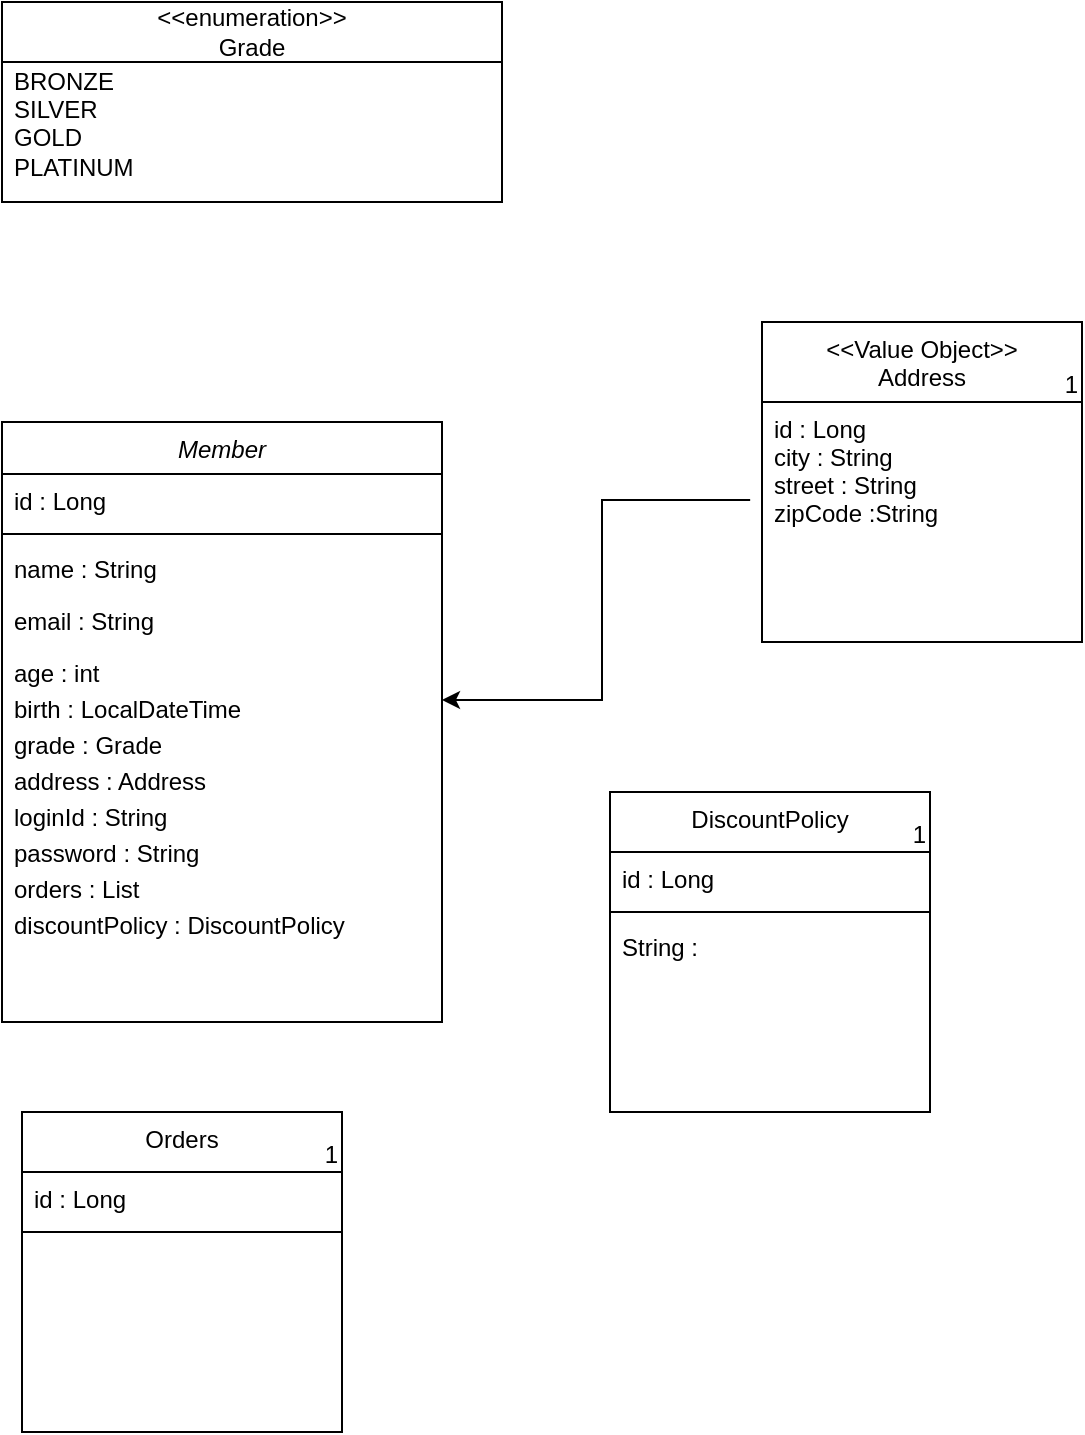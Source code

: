 <mxfile version="24.6.2" type="github">
  <diagram id="C5RBs43oDa-KdzZeNtuy" name="Page-1">
    <mxGraphModel dx="1482" dy="1988" grid="1" gridSize="10" guides="1" tooltips="1" connect="1" arrows="1" fold="1" page="1" pageScale="1" pageWidth="827" pageHeight="1169" math="0" shadow="0">
      <root>
        <mxCell id="WIyWlLk6GJQsqaUBKTNV-0" />
        <mxCell id="WIyWlLk6GJQsqaUBKTNV-1" parent="WIyWlLk6GJQsqaUBKTNV-0" />
        <mxCell id="zkfFHV4jXpPFQw0GAbJ--0" value="Member" style="swimlane;fontStyle=2;align=center;verticalAlign=top;childLayout=stackLayout;horizontal=1;startSize=26;horizontalStack=0;resizeParent=1;resizeLast=0;collapsible=1;marginBottom=0;rounded=0;shadow=0;strokeWidth=1;" parent="WIyWlLk6GJQsqaUBKTNV-1" vertex="1">
          <mxGeometry x="30" y="80" width="220" height="300" as="geometry">
            <mxRectangle x="230" y="140" width="160" height="26" as="alternateBounds" />
          </mxGeometry>
        </mxCell>
        <mxCell id="zkfFHV4jXpPFQw0GAbJ--1" value="id : Long" style="text;align=left;verticalAlign=top;spacingLeft=4;spacingRight=4;overflow=hidden;rotatable=0;points=[[0,0.5],[1,0.5]];portConstraint=eastwest;" parent="zkfFHV4jXpPFQw0GAbJ--0" vertex="1">
          <mxGeometry y="26" width="220" height="26" as="geometry" />
        </mxCell>
        <mxCell id="zkfFHV4jXpPFQw0GAbJ--4" value="" style="line;html=1;strokeWidth=1;align=left;verticalAlign=middle;spacingTop=-1;spacingLeft=3;spacingRight=3;rotatable=0;labelPosition=right;points=[];portConstraint=eastwest;" parent="zkfFHV4jXpPFQw0GAbJ--0" vertex="1">
          <mxGeometry y="52" width="220" height="8" as="geometry" />
        </mxCell>
        <mxCell id="f3WNfg0uJCd8kldbjhf3-0" value="name : String" style="text;align=left;verticalAlign=top;spacingLeft=4;spacingRight=4;overflow=hidden;rotatable=0;points=[[0,0.5],[1,0.5]];portConstraint=eastwest;rounded=0;shadow=0;html=0;" vertex="1" parent="zkfFHV4jXpPFQw0GAbJ--0">
          <mxGeometry y="60" width="220" height="26" as="geometry" />
        </mxCell>
        <mxCell id="f3WNfg0uJCd8kldbjhf3-1" value="email : String    &#xa;" style="text;align=left;verticalAlign=top;spacingLeft=4;spacingRight=4;overflow=hidden;rotatable=0;points=[[0,0.5],[1,0.5]];portConstraint=eastwest;rounded=0;shadow=0;html=0;" vertex="1" parent="zkfFHV4jXpPFQw0GAbJ--0">
          <mxGeometry y="86" width="220" height="26" as="geometry" />
        </mxCell>
        <mxCell id="zkfFHV4jXpPFQw0GAbJ--5" value="age : int" style="text;align=left;verticalAlign=top;spacingLeft=4;spacingRight=4;overflow=hidden;rotatable=0;points=[[0,0.5],[1,0.5]];portConstraint=eastwest;" parent="zkfFHV4jXpPFQw0GAbJ--0" vertex="1">
          <mxGeometry y="112" width="220" height="18" as="geometry" />
        </mxCell>
        <mxCell id="f3WNfg0uJCd8kldbjhf3-2" value="birth : LocalDateTime" style="text;align=left;verticalAlign=top;spacingLeft=4;spacingRight=4;overflow=hidden;rotatable=0;points=[[0,0.5],[1,0.5]];portConstraint=eastwest;" vertex="1" parent="zkfFHV4jXpPFQw0GAbJ--0">
          <mxGeometry y="130" width="220" height="18" as="geometry" />
        </mxCell>
        <mxCell id="f3WNfg0uJCd8kldbjhf3-3" value="grade : Grade" style="text;align=left;verticalAlign=top;spacingLeft=4;spacingRight=4;overflow=hidden;rotatable=0;points=[[0,0.5],[1,0.5]];portConstraint=eastwest;" vertex="1" parent="zkfFHV4jXpPFQw0GAbJ--0">
          <mxGeometry y="148" width="220" height="18" as="geometry" />
        </mxCell>
        <mxCell id="f3WNfg0uJCd8kldbjhf3-4" value="address : Address" style="text;align=left;verticalAlign=top;spacingLeft=4;spacingRight=4;overflow=hidden;rotatable=0;points=[[0,0.5],[1,0.5]];portConstraint=eastwest;" vertex="1" parent="zkfFHV4jXpPFQw0GAbJ--0">
          <mxGeometry y="166" width="220" height="18" as="geometry" />
        </mxCell>
        <mxCell id="f3WNfg0uJCd8kldbjhf3-5" value="loginId : String" style="text;align=left;verticalAlign=top;spacingLeft=4;spacingRight=4;overflow=hidden;rotatable=0;points=[[0,0.5],[1,0.5]];portConstraint=eastwest;" vertex="1" parent="zkfFHV4jXpPFQw0GAbJ--0">
          <mxGeometry y="184" width="220" height="18" as="geometry" />
        </mxCell>
        <mxCell id="f3WNfg0uJCd8kldbjhf3-6" value="password : String" style="text;align=left;verticalAlign=top;spacingLeft=4;spacingRight=4;overflow=hidden;rotatable=0;points=[[0,0.5],[1,0.5]];portConstraint=eastwest;" vertex="1" parent="zkfFHV4jXpPFQw0GAbJ--0">
          <mxGeometry y="202" width="220" height="18" as="geometry" />
        </mxCell>
        <mxCell id="f3WNfg0uJCd8kldbjhf3-35" value="orders : List" style="text;align=left;verticalAlign=top;spacingLeft=4;spacingRight=4;overflow=hidden;rotatable=0;points=[[0,0.5],[1,0.5]];portConstraint=eastwest;" vertex="1" parent="zkfFHV4jXpPFQw0GAbJ--0">
          <mxGeometry y="220" width="220" height="18" as="geometry" />
        </mxCell>
        <mxCell id="f3WNfg0uJCd8kldbjhf3-36" value="discountPolicy : DiscountPolicy" style="text;align=left;verticalAlign=top;spacingLeft=4;spacingRight=4;overflow=hidden;rotatable=0;points=[[0,0.5],[1,0.5]];portConstraint=eastwest;" vertex="1" parent="zkfFHV4jXpPFQw0GAbJ--0">
          <mxGeometry y="238" width="220" height="18" as="geometry" />
        </mxCell>
        <mxCell id="f3WNfg0uJCd8kldbjhf3-21" value="&lt;div&gt;&amp;lt;&amp;lt;enumeration&amp;gt;&amp;gt;&lt;/div&gt;Grade" style="swimlane;fontStyle=0;childLayout=stackLayout;horizontal=1;startSize=30;horizontalStack=0;resizeParent=1;resizeParentMax=0;resizeLast=0;collapsible=1;marginBottom=0;whiteSpace=wrap;html=1;" vertex="1" parent="WIyWlLk6GJQsqaUBKTNV-1">
          <mxGeometry x="30" y="-130" width="250" height="100" as="geometry" />
        </mxCell>
        <mxCell id="f3WNfg0uJCd8kldbjhf3-24" value="&lt;div&gt;BRONZE&lt;/div&gt;SILVER&lt;div&gt;GOLD&lt;/div&gt;&lt;div&gt;PLATINUM&lt;/div&gt;&lt;div&gt;&lt;br&gt;&lt;/div&gt;&lt;div&gt;&lt;br&gt;&lt;/div&gt;&lt;div&gt;&lt;br&gt;&lt;/div&gt;" style="text;strokeColor=none;fillColor=none;align=left;verticalAlign=middle;spacingLeft=4;spacingRight=4;overflow=hidden;points=[[0,0.5],[1,0.5]];portConstraint=eastwest;rotatable=0;whiteSpace=wrap;html=1;" vertex="1" parent="f3WNfg0uJCd8kldbjhf3-21">
          <mxGeometry y="30" width="250" height="70" as="geometry" />
        </mxCell>
        <mxCell id="f3WNfg0uJCd8kldbjhf3-39" style="edgeStyle=orthogonalEdgeStyle;rounded=0;orthogonalLoop=1;jettySize=auto;html=1;exitX=-0.037;exitY=0.49;exitDx=0;exitDy=0;entryX=1;entryY=0.5;entryDx=0;entryDy=0;exitPerimeter=0;" edge="1" parent="WIyWlLk6GJQsqaUBKTNV-1" source="f3WNfg0uJCd8kldbjhf3-49" target="f3WNfg0uJCd8kldbjhf3-2">
          <mxGeometry relative="1" as="geometry">
            <mxPoint x="508" y="201" as="sourcePoint" />
          </mxGeometry>
        </mxCell>
        <mxCell id="f3WNfg0uJCd8kldbjhf3-30" value="Orders" style="swimlane;fontStyle=0;align=center;verticalAlign=top;childLayout=stackLayout;horizontal=1;startSize=30;horizontalStack=0;resizeParent=1;resizeLast=0;collapsible=1;marginBottom=0;rounded=0;shadow=0;strokeWidth=1;" vertex="1" parent="WIyWlLk6GJQsqaUBKTNV-1">
          <mxGeometry x="40" y="425" width="160" height="160" as="geometry">
            <mxRectangle x="550" y="140" width="160" height="26" as="alternateBounds" />
          </mxGeometry>
        </mxCell>
        <mxCell id="f3WNfg0uJCd8kldbjhf3-31" value="1" style="resizable=0;align=right;verticalAlign=bottom;labelBackgroundColor=none;fontSize=12;" connectable="0" vertex="1" parent="f3WNfg0uJCd8kldbjhf3-30">
          <mxGeometry y="30" width="160" as="geometry" />
        </mxCell>
        <mxCell id="f3WNfg0uJCd8kldbjhf3-33" value="id : Long" style="text;align=left;verticalAlign=top;spacingLeft=4;spacingRight=4;overflow=hidden;rotatable=0;points=[[0,0.5],[1,0.5]];portConstraint=eastwest;rounded=0;shadow=0;html=0;" vertex="1" parent="f3WNfg0uJCd8kldbjhf3-30">
          <mxGeometry y="30" width="160" height="26" as="geometry" />
        </mxCell>
        <mxCell id="f3WNfg0uJCd8kldbjhf3-34" value="" style="line;html=1;strokeWidth=1;align=left;verticalAlign=middle;spacingTop=-1;spacingLeft=3;spacingRight=3;rotatable=0;labelPosition=right;points=[];portConstraint=eastwest;" vertex="1" parent="f3WNfg0uJCd8kldbjhf3-30">
          <mxGeometry y="56" width="160" height="8" as="geometry" />
        </mxCell>
        <mxCell id="f3WNfg0uJCd8kldbjhf3-42" value="DiscountPolicy" style="swimlane;fontStyle=0;align=center;verticalAlign=top;childLayout=stackLayout;horizontal=1;startSize=30;horizontalStack=0;resizeParent=1;resizeLast=0;collapsible=1;marginBottom=0;rounded=0;shadow=0;strokeWidth=1;" vertex="1" parent="WIyWlLk6GJQsqaUBKTNV-1">
          <mxGeometry x="334" y="265" width="160" height="160" as="geometry">
            <mxRectangle x="550" y="140" width="160" height="26" as="alternateBounds" />
          </mxGeometry>
        </mxCell>
        <mxCell id="f3WNfg0uJCd8kldbjhf3-43" value="1" style="resizable=0;align=right;verticalAlign=bottom;labelBackgroundColor=none;fontSize=12;" connectable="0" vertex="1" parent="f3WNfg0uJCd8kldbjhf3-42">
          <mxGeometry y="30" width="160" as="geometry" />
        </mxCell>
        <mxCell id="f3WNfg0uJCd8kldbjhf3-44" value="id : Long" style="text;align=left;verticalAlign=top;spacingLeft=4;spacingRight=4;overflow=hidden;rotatable=0;points=[[0,0.5],[1,0.5]];portConstraint=eastwest;rounded=0;shadow=0;html=0;" vertex="1" parent="f3WNfg0uJCd8kldbjhf3-42">
          <mxGeometry y="30" width="160" height="26" as="geometry" />
        </mxCell>
        <mxCell id="f3WNfg0uJCd8kldbjhf3-45" value="" style="line;html=1;strokeWidth=1;align=left;verticalAlign=middle;spacingTop=-1;spacingLeft=3;spacingRight=3;rotatable=0;labelPosition=right;points=[];portConstraint=eastwest;" vertex="1" parent="f3WNfg0uJCd8kldbjhf3-42">
          <mxGeometry y="56" width="160" height="8" as="geometry" />
        </mxCell>
        <mxCell id="f3WNfg0uJCd8kldbjhf3-46" value="String : " style="text;align=left;verticalAlign=top;spacingLeft=4;spacingRight=4;overflow=hidden;rotatable=0;points=[[0,0.5],[1,0.5]];portConstraint=eastwest;rounded=0;shadow=0;html=0;" vertex="1" parent="f3WNfg0uJCd8kldbjhf3-42">
          <mxGeometry y="64" width="160" height="26" as="geometry" />
        </mxCell>
        <mxCell id="f3WNfg0uJCd8kldbjhf3-47" value="&lt;&lt;Value Object&gt;&gt;&#xa;Address" style="swimlane;fontStyle=0;align=center;verticalAlign=top;childLayout=stackLayout;horizontal=1;startSize=40;horizontalStack=0;resizeParent=1;resizeLast=0;collapsible=1;marginBottom=0;rounded=0;shadow=0;strokeWidth=1;" vertex="1" parent="WIyWlLk6GJQsqaUBKTNV-1">
          <mxGeometry x="410" y="30" width="160" height="160" as="geometry">
            <mxRectangle x="550" y="140" width="160" height="26" as="alternateBounds" />
          </mxGeometry>
        </mxCell>
        <mxCell id="f3WNfg0uJCd8kldbjhf3-48" value="1" style="resizable=0;align=right;verticalAlign=bottom;labelBackgroundColor=none;fontSize=12;" connectable="0" vertex="1" parent="f3WNfg0uJCd8kldbjhf3-47">
          <mxGeometry y="40" width="160" as="geometry" />
        </mxCell>
        <mxCell id="f3WNfg0uJCd8kldbjhf3-49" value="id : Long&#xa;city : String&#xa;street : String&#xa;zipCode :String" style="text;align=left;verticalAlign=top;spacingLeft=4;spacingRight=4;overflow=hidden;rotatable=0;points=[[0,0.5],[1,0.5]];portConstraint=eastwest;rounded=0;shadow=0;html=0;" vertex="1" parent="f3WNfg0uJCd8kldbjhf3-47">
          <mxGeometry y="40" width="160" height="100" as="geometry" />
        </mxCell>
      </root>
    </mxGraphModel>
  </diagram>
</mxfile>
